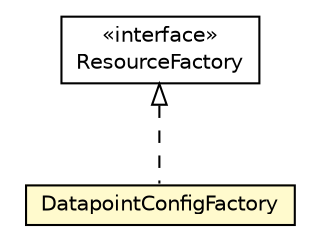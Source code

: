 #!/usr/local/bin/dot
#
# Class diagram 
# Generated by UMLGraph version R5_6-24-gf6e263 (http://www.umlgraph.org/)
#

digraph G {
	edge [fontname="Helvetica",fontsize=10,labelfontname="Helvetica",labelfontsize=10];
	node [fontname="Helvetica",fontsize=10,shape=plaintext];
	nodesep=0.25;
	ranksep=0.5;
	// org.universAAL.ontology.lddi.config.DatapointConfigFactory
	c132341 [label=<<table title="org.universAAL.ontology.lddi.config.DatapointConfigFactory" border="0" cellborder="1" cellspacing="0" cellpadding="2" port="p" bgcolor="lemonChiffon" href="./DatapointConfigFactory.html">
		<tr><td><table border="0" cellspacing="0" cellpadding="1">
<tr><td align="center" balign="center"> DatapointConfigFactory </td></tr>
		</table></td></tr>
		</table>>, URL="./DatapointConfigFactory.html", fontname="Helvetica", fontcolor="black", fontsize=10.0];
	//org.universAAL.ontology.lddi.config.DatapointConfigFactory implements org.universAAL.middleware.rdf.ResourceFactory
	c132510:p -> c132341:p [dir=back,arrowtail=empty,style=dashed];
	// org.universAAL.middleware.rdf.ResourceFactory
	c132510 [label=<<table title="org.universAAL.middleware.rdf.ResourceFactory" border="0" cellborder="1" cellspacing="0" cellpadding="2" port="p" href="http://java.sun.com/j2se/1.4.2/docs/api/org/universAAL/middleware/rdf/ResourceFactory.html">
		<tr><td><table border="0" cellspacing="0" cellpadding="1">
<tr><td align="center" balign="center"> &#171;interface&#187; </td></tr>
<tr><td align="center" balign="center"> ResourceFactory </td></tr>
		</table></td></tr>
		</table>>, URL="http://java.sun.com/j2se/1.4.2/docs/api/org/universAAL/middleware/rdf/ResourceFactory.html", fontname="Helvetica", fontcolor="black", fontsize=10.0];
}

